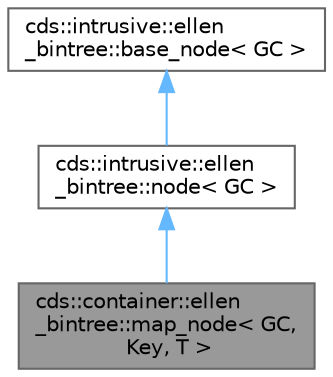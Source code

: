 digraph "cds::container::ellen_bintree::map_node&lt; GC, Key, T &gt;"
{
 // LATEX_PDF_SIZE
  bgcolor="transparent";
  edge [fontname=Helvetica,fontsize=10,labelfontname=Helvetica,labelfontsize=10];
  node [fontname=Helvetica,fontsize=10,shape=box,height=0.2,width=0.4];
  Node1 [id="Node000001",label="cds::container::ellen\l_bintree::map_node\< GC,\l Key, T \>",height=0.2,width=0.4,color="gray40", fillcolor="grey60", style="filled", fontcolor="black",tooltip="EllenBinTreeMap leaf node"];
  Node2 -> Node1 [id="edge1_Node000001_Node000002",dir="back",color="steelblue1",style="solid",tooltip=" "];
  Node2 [id="Node000002",label="cds::intrusive::ellen\l_bintree::node\< GC \>",height=0.2,width=0.4,color="gray40", fillcolor="white", style="filled",URL="$structcds_1_1intrusive_1_1ellen__bintree_1_1node.html",tooltip=" "];
  Node3 -> Node2 [id="edge2_Node000002_Node000003",dir="back",color="steelblue1",style="solid",tooltip=" "];
  Node3 [id="Node000003",label="cds::intrusive::ellen\l_bintree::base_node\< GC \>",height=0.2,width=0.4,color="gray40", fillcolor="white", style="filled",URL="$structcds_1_1intrusive_1_1ellen__bintree_1_1base__node.html",tooltip=" "];
}

